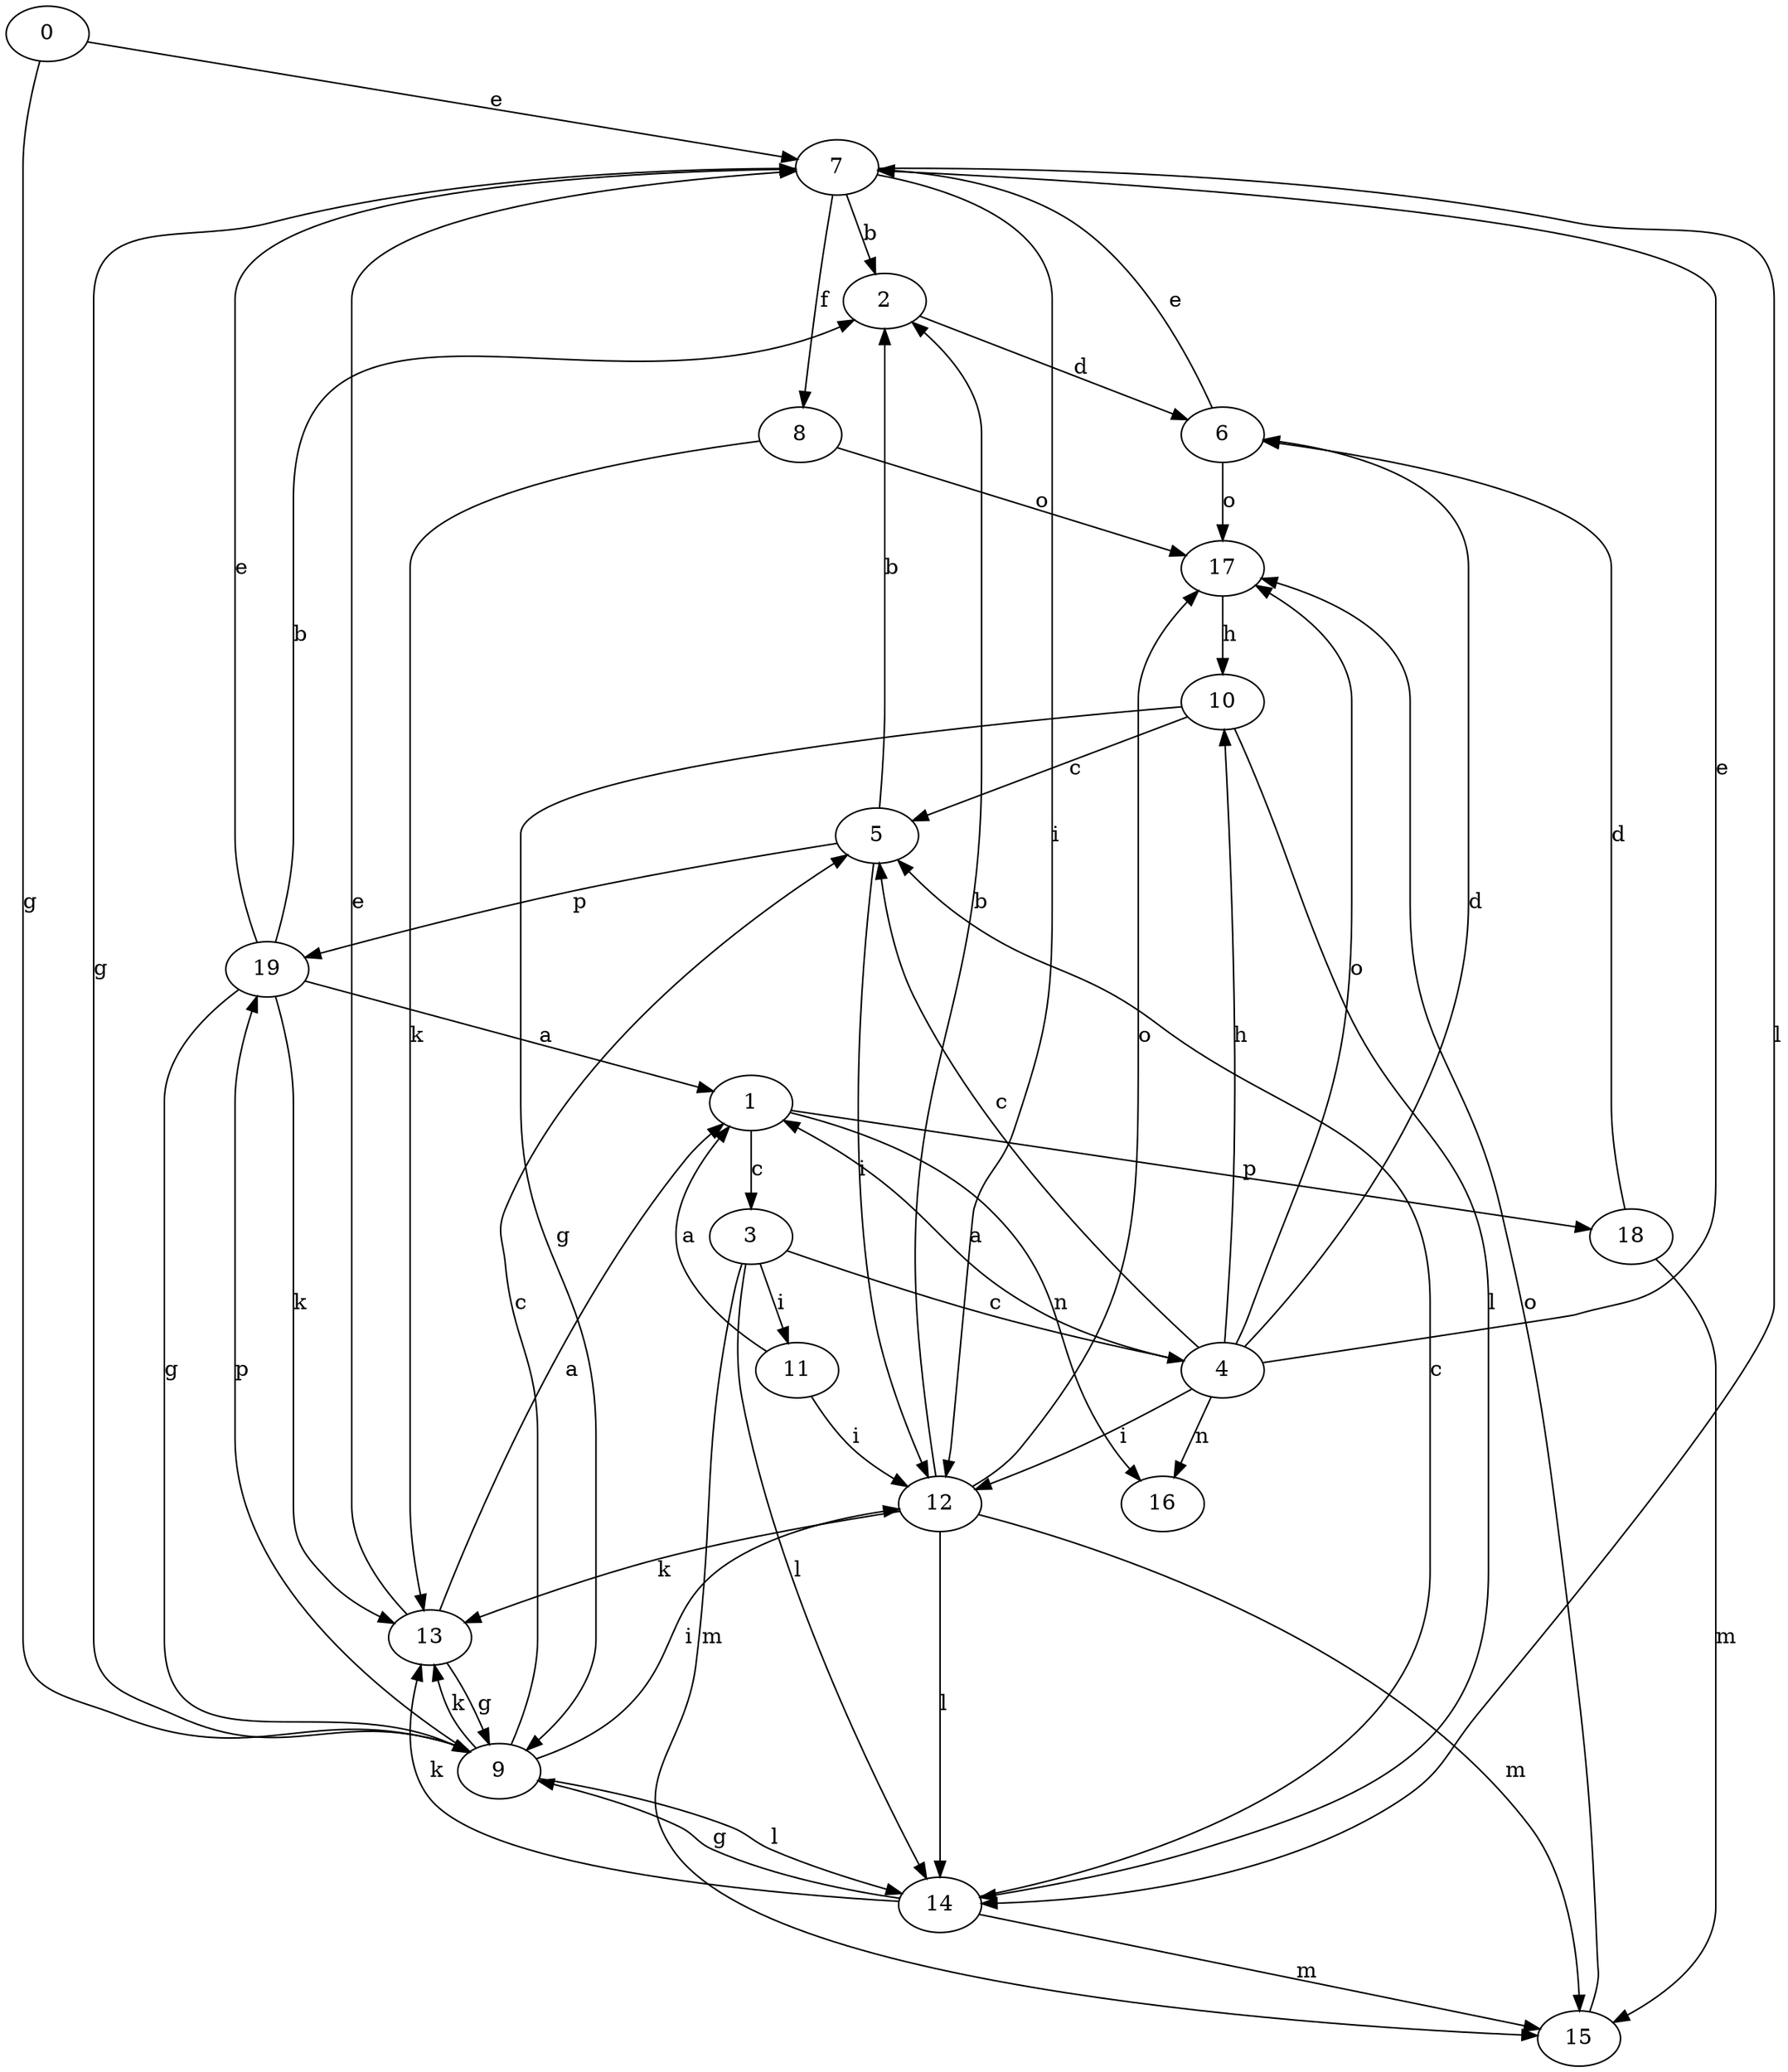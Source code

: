 strict digraph  {
0;
1;
2;
3;
4;
5;
6;
7;
8;
9;
10;
11;
12;
13;
14;
15;
16;
17;
18;
19;
0 -> 7  [label=e];
0 -> 9  [label=g];
1 -> 3  [label=c];
1 -> 16  [label=n];
1 -> 18  [label=p];
2 -> 6  [label=d];
3 -> 4  [label=c];
3 -> 11  [label=i];
3 -> 14  [label=l];
3 -> 15  [label=m];
4 -> 1  [label=a];
4 -> 5  [label=c];
4 -> 6  [label=d];
4 -> 7  [label=e];
4 -> 10  [label=h];
4 -> 12  [label=i];
4 -> 16  [label=n];
4 -> 17  [label=o];
5 -> 2  [label=b];
5 -> 12  [label=i];
5 -> 19  [label=p];
6 -> 7  [label=e];
6 -> 17  [label=o];
7 -> 2  [label=b];
7 -> 8  [label=f];
7 -> 9  [label=g];
7 -> 12  [label=i];
7 -> 14  [label=l];
8 -> 13  [label=k];
8 -> 17  [label=o];
9 -> 5  [label=c];
9 -> 12  [label=i];
9 -> 13  [label=k];
9 -> 14  [label=l];
9 -> 19  [label=p];
10 -> 5  [label=c];
10 -> 9  [label=g];
10 -> 14  [label=l];
11 -> 1  [label=a];
11 -> 12  [label=i];
12 -> 2  [label=b];
12 -> 13  [label=k];
12 -> 14  [label=l];
12 -> 15  [label=m];
12 -> 17  [label=o];
13 -> 1  [label=a];
13 -> 7  [label=e];
13 -> 9  [label=g];
14 -> 5  [label=c];
14 -> 9  [label=g];
14 -> 13  [label=k];
14 -> 15  [label=m];
15 -> 17  [label=o];
17 -> 10  [label=h];
18 -> 6  [label=d];
18 -> 15  [label=m];
19 -> 1  [label=a];
19 -> 2  [label=b];
19 -> 7  [label=e];
19 -> 9  [label=g];
19 -> 13  [label=k];
}
